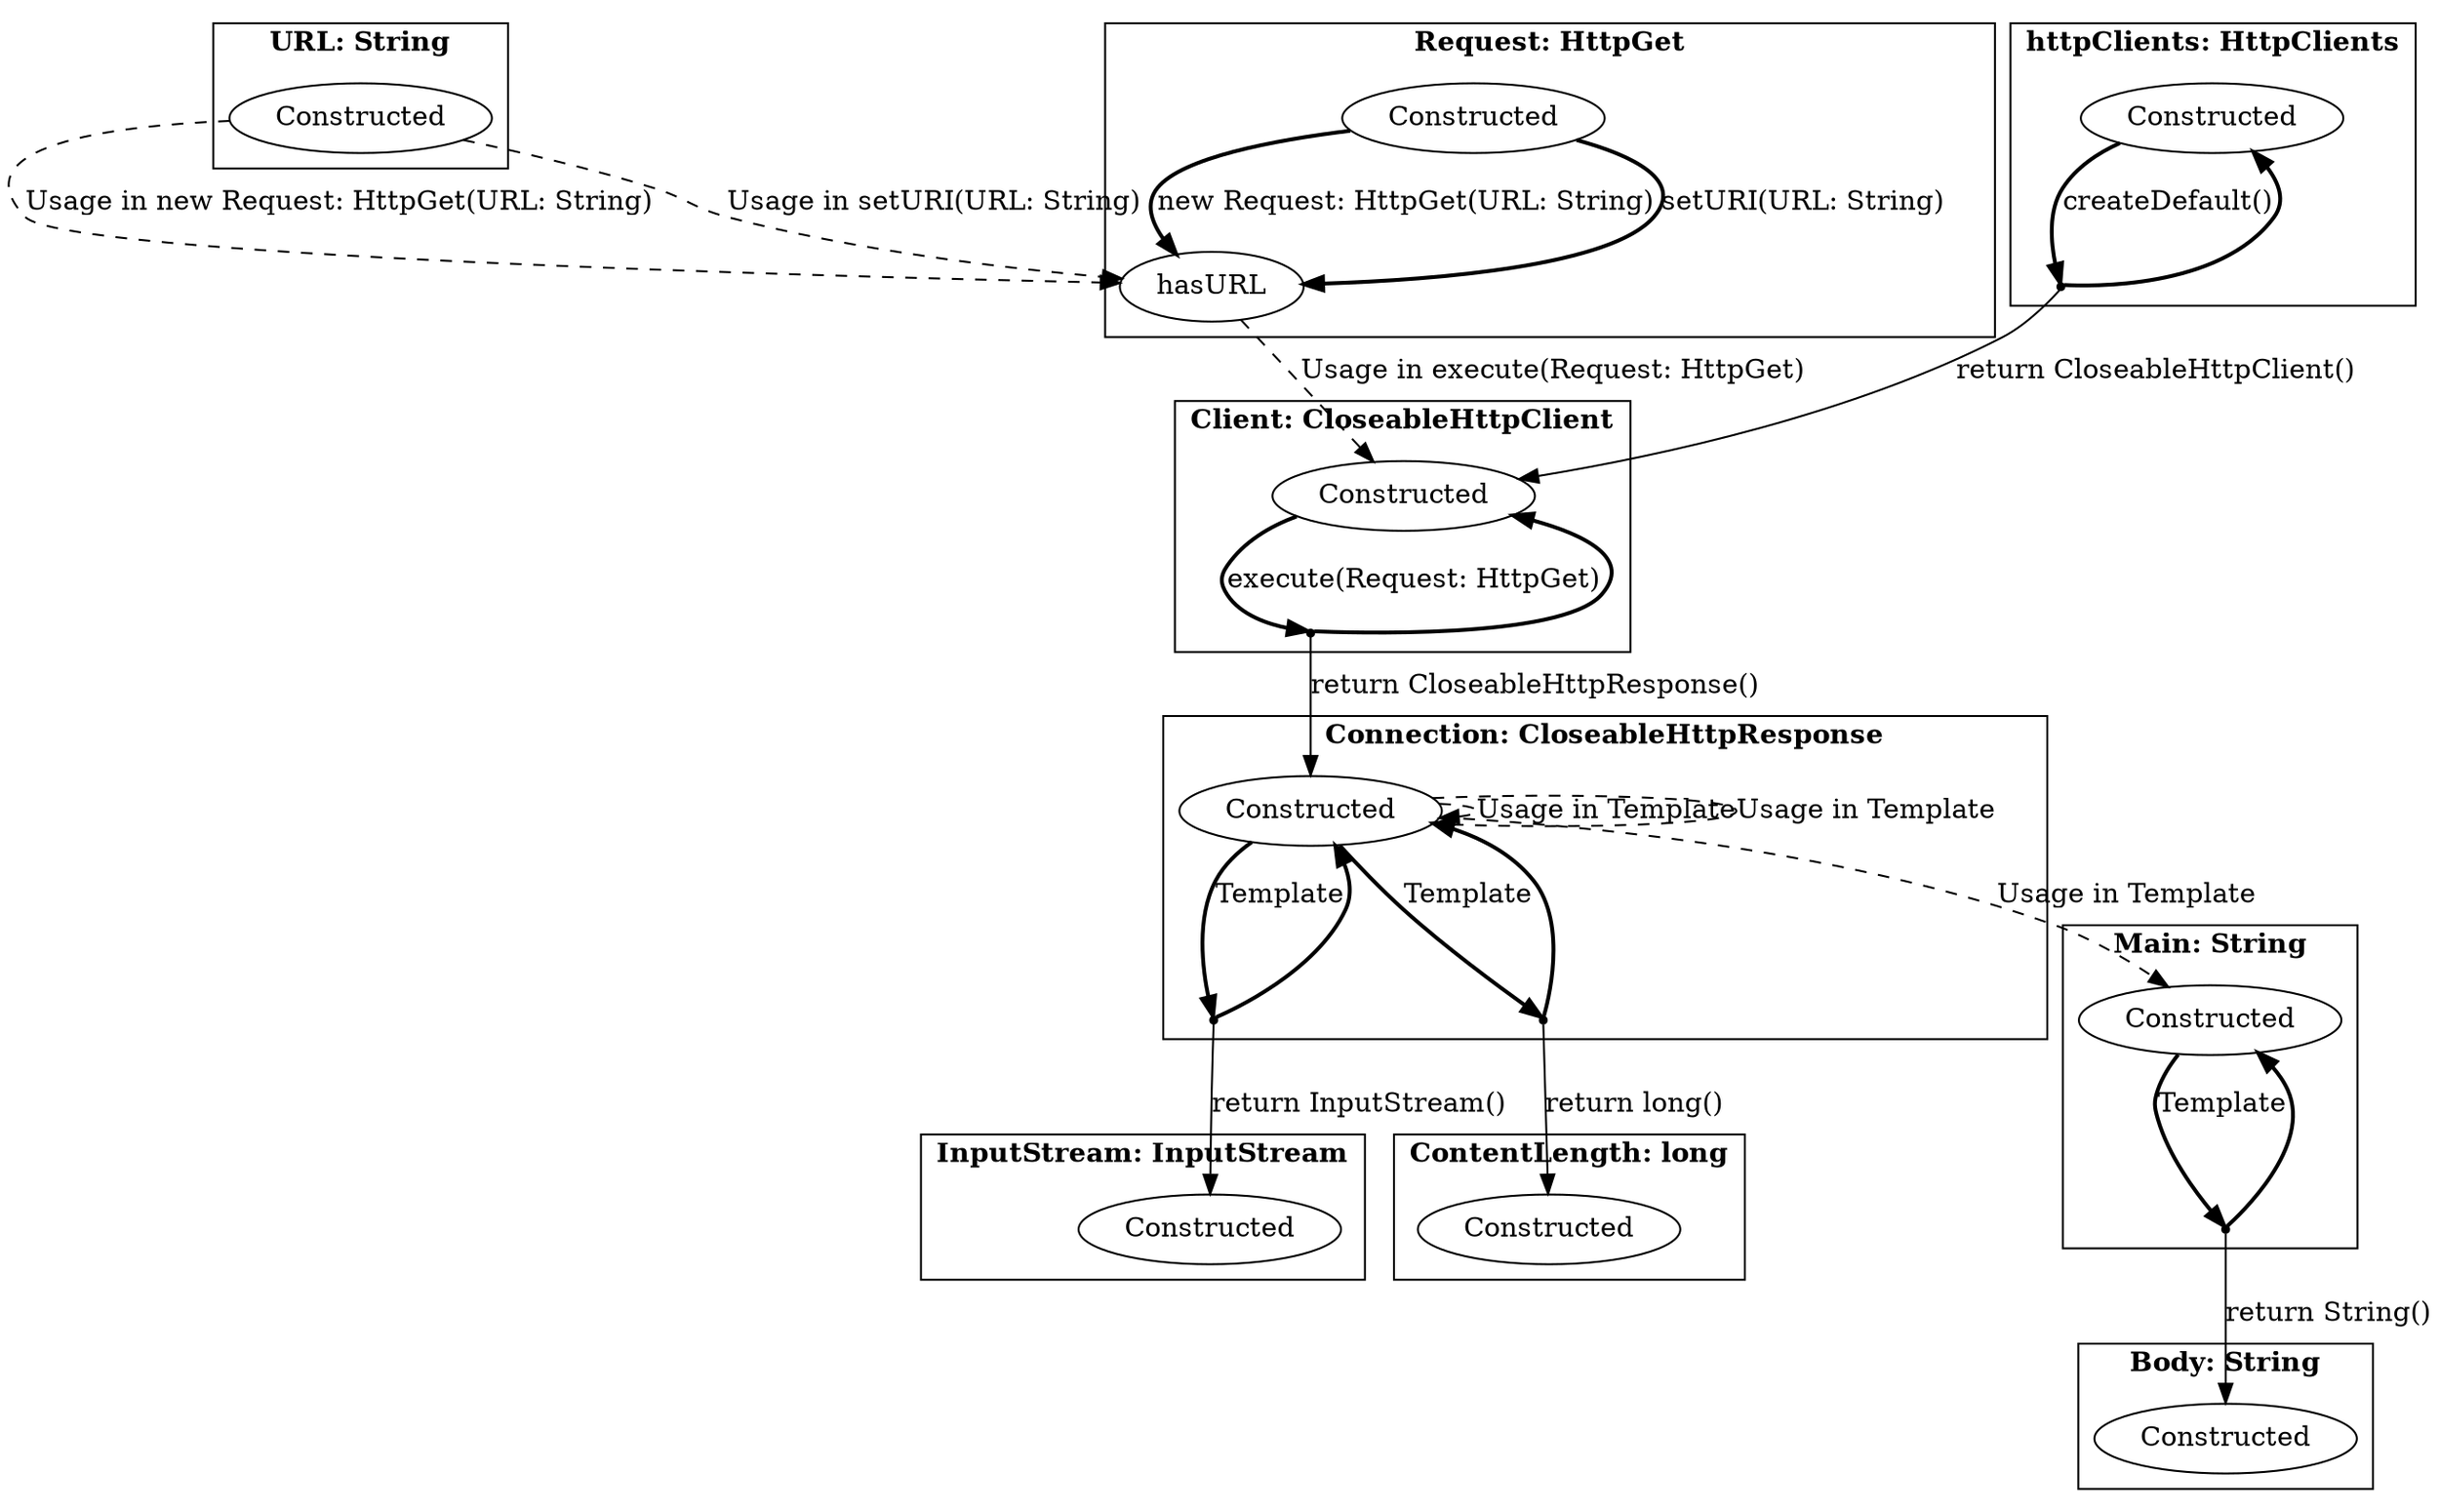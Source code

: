 digraph G {
    subgraph cluster0 {
    label = <<B>URL: String</B>>;
        Constructed_URL [ label="Constructed" ];
    }
    subgraph cluster1 {
    label = <<B>Request: HttpGet</B>>;
        Constructed_Request [ label="Constructed" ];
        hasURL_Request [ label="hasURL" ];
    }
    subgraph cluster2 {
    label = <<B>Client: CloseableHttpClient</B>>;
        Constructed_Client [ label="Constructed" ];
        virtual0 [ shape = point ];
    }
    subgraph cluster3 {
    label = <<B>Connection: CloseableHttpResponse</B>>;
        Constructed_Connection [ label="Constructed" ];
        virtual1 [ shape = point ];
        virtual2 [ shape = point ];
    }
    subgraph cluster4 {
    label = <<B>Body: String</B>>;
        Constructed_Body [ label="Constructed" ];
    }
    subgraph cluster5 {
    label = <<B>httpClients: HttpClients</B>>;
        Constructed_httpClients [ label="Constructed" ];
        virtual3 [ shape = point ];
    }
    subgraph cluster6 {
    label = <<B>Main: String</B>>;
        Constructed_Main [ label="Constructed" ];
        virtual4 [ shape = point ];
    }
    subgraph cluster7 {
    label = <<B>InputStream: InputStream</B>>;
        Constructed_InputStream [ label="Constructed" ];
    }
    subgraph cluster8 {
    label = <<B>ContentLength: long</B>>;
        Constructed_ContentLength [ label="Constructed" ];
    }
        Constructed_URL -> hasURL_Request [ label="Usage in new Request: HttpGet(URL: String)", style = "dashed"  ];
        Constructed_URL -> hasURL_Request [ label="Usage in setURI(URL: String)", style = "dashed"  ];
        Constructed_Request -> hasURL_Request [ label="new Request: HttpGet(URL: String)", style = "bold"  ];
        Constructed_Request -> hasURL_Request [ label="setURI(URL: String)", style = "bold"  ];
        hasURL_Request -> Constructed_Client [ label="Usage in execute(Request: HttpGet)", style = "dashed"  ];
        Constructed_Client -> virtual0 [ style = "bold" label="execute(Request: HttpGet)"  ];
        virtual0 -> Constructed_Client [ style = "bold"  ];
        virtual0 -> Constructed_Connection [ label="return CloseableHttpResponse()"  ];
        Constructed_Connection -> Constructed_Main [ label="Usage in Template", style = "dashed"  ];
        Constructed_Connection -> virtual1 [ style = "bold" label="Template"  ];
        virtual1 -> Constructed_Connection [ style = "bold"  ];
        virtual1 -> Constructed_InputStream [ label="return InputStream()"  ];
        Constructed_Connection -> Constructed_Connection [ label="Usage in Template", style = "dashed"  ];
        Constructed_Connection -> virtual2 [ style = "bold" label="Template"  ];
        virtual2 -> Constructed_Connection [ style = "bold"  ];
        virtual2 -> Constructed_ContentLength [ label="return long()"  ];
        Constructed_Connection -> Constructed_Connection [ label="Usage in Template", style = "dashed"  ];
        Constructed_httpClients -> virtual3 [ style = "bold" label="createDefault()"  ];
        virtual3 -> Constructed_httpClients [ style = "bold"  ];
        virtual3 -> Constructed_Client [ label="return CloseableHttpClient()"  ];
        Constructed_Main -> virtual4 [ style = "bold" label="Template"  ];
        virtual4 -> Constructed_Main [ style = "bold"  ];
        virtual4 -> Constructed_Body [ label="return String()"  ];
}